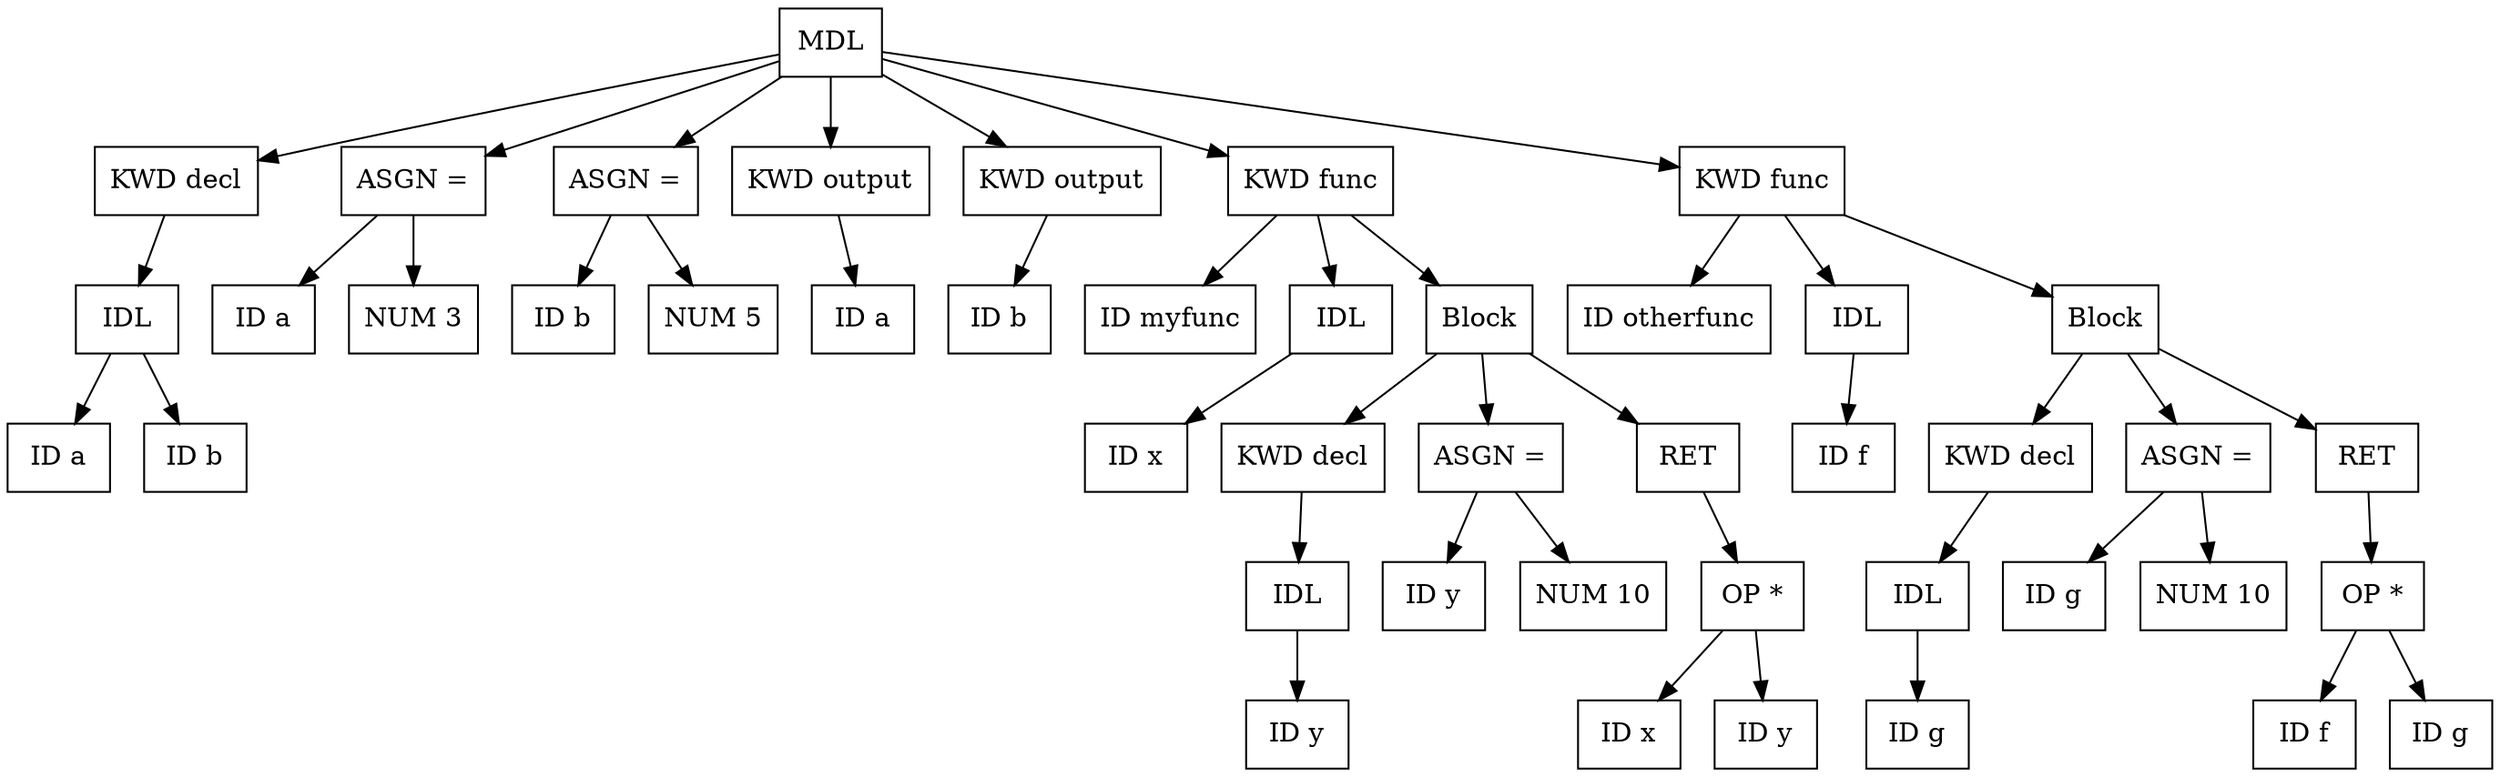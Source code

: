 digraph G {
node [shape = circle];
node0 [ uuid = "51bd5e37-771f-40d2-a582-eb36681c3623" shape = "record" label = "MDL 
" ];
node1 [ uuid = "5c0ceace-461f-40a2-8133-47c58dc97561" shape = "record" label = "KWD decl
" ];
node2 [ uuid = "9f8ced6a-e710-4fb1-873a-57f6a4e926ec" shape = "record" label = "IDL 
" ];
node3 [ uuid = "f4cf9c64-db81-4b80-966c-2492ae1839df" shape = "record" label = "ID a
" ];
node2 -> node3;
node4 [ uuid = "0fe5018c-4bdf-4a6e-b550-d7986b2063c8" shape = "record" label = "ID b
" ];
node2 -> node4;
node1 -> node2;
node0 -> node1;
node6 [ uuid = "689c0ce1-4a12-47ae-8f59-300783e0f7bc" shape = "record" label = "ASGN =
" ];
node5 [ uuid = "8a3de04d-bd73-44ab-9d8c-b74c6d6b2fd4" shape = "record" label = "ID a
" ];
node6 -> node5;
node7 [ uuid = "d73a4c05-2b4a-4710-a839-efa2577848d8" shape = "record" label = "NUM 3
" ];
node6 -> node7;
node0 -> node6;
node9 [ uuid = "022fd1f1-d39f-450a-8a43-485fce797a4f" shape = "record" label = "ASGN =
" ];
node8 [ uuid = "df4cdbed-8bf9-4a75-9f86-ba1afb0cd636" shape = "record" label = "ID b
" ];
node9 -> node8;
node10 [ uuid = "abce4b5f-97eb-4913-9a00-54fe8c7a42a1" shape = "record" label = "NUM 5
" ];
node9 -> node10;
node0 -> node9;
node11 [ uuid = "edbbb9d4-648f-4b76-b4ff-b7c48ea86900" shape = "record" label = "KWD output
" ];
node12 [ uuid = "b05f1a3d-59eb-445c-97ed-ac52ff9b1127" shape = "record" label = "ID a
" ];
node11 -> node12;
node0 -> node11;
node13 [ uuid = "9d6fff62-3d86-4402-a96f-0fe31dc13691" shape = "record" label = "KWD output
" ];
node14 [ uuid = "fbe72a19-0f0c-4a39-a789-4a293e0d0172" shape = "record" label = "ID b
" ];
node13 -> node14;
node0 -> node13;
node15 [ uuid = "8c977461-f5d0-4e3c-9319-a73216874918" shape = "record" label = "KWD func
" ];
node16 [ uuid = "8c54e4ec-078f-4d99-9caf-09978d014b70" shape = "record" label = "ID myfunc
" ];
node15 -> node16;
node17 [ uuid = "e152523e-0ab5-4e36-b569-5e0106c58ab9" shape = "record" label = "IDL 
" ];
node18 [ uuid = "a7624ffc-e935-4f5a-9966-9dc3382b5297" shape = "record" label = "ID x
" ];
node17 -> node18;
node15 -> node17;
node19 [ uuid = "86ee91ff-d568-48a5-9d5c-a95a029db52e" shape = "record" label = "Block 
" ];
node20 [ uuid = "617e2979-70e3-456b-b2be-e9bc36d14e40" shape = "record" label = "KWD decl
" ];
node21 [ uuid = "abd772fa-7bf2-4274-985f-e56e7c58f2fd" shape = "record" label = "IDL 
" ];
node22 [ uuid = "d61bb9ac-6d7d-4757-a15f-ea879f2b69f2" shape = "record" label = "ID y
" ];
node21 -> node22;
node20 -> node21;
node19 -> node20;
node24 [ uuid = "c3916db4-434b-4c74-9ae9-62b6ed349d51" shape = "record" label = "ASGN =
" ];
node23 [ uuid = "db73b6c8-d7c2-4608-93a7-9731c39e187e" shape = "record" label = "ID y
" ];
node24 -> node23;
node25 [ uuid = "abb10d32-72e8-4840-8ed5-46a163c34701" shape = "record" label = "NUM 10
" ];
node24 -> node25;
node19 -> node24;
node26 [ uuid = "fb6c79cb-a468-4d9d-9595-e335293446ae" shape = "record" label = "RET 
" ];
node28 [ uuid = "0d7f44a3-0a5c-4c81-8fee-3d2fb4e5552b" shape = "record" label = "OP *
" ];
node27 [ uuid = "831b7ecd-9a6e-40b9-8cf9-b5c54940205c" shape = "record" label = "ID x
" ];
node28 -> node27;
node29 [ uuid = "20d41f83-ccb1-4c48-bcc8-8274f2631bd0" shape = "record" label = "ID y
" ];
node28 -> node29;
node26 -> node28;
node19 -> node26;
node15 -> node19;
node0 -> node15;
node30 [ uuid = "3960fc4b-84d6-4c63-9e14-dec7371735c4" shape = "record" label = "KWD func
" ];
node31 [ uuid = "aa01227e-a159-47da-90de-d35b62cfe7e4" shape = "record" label = "ID otherfunc
" ];
node30 -> node31;
node32 [ uuid = "7ec37877-2724-4938-aeb5-ad6a69986844" shape = "record" label = "IDL 
" ];
node33 [ uuid = "fb92b687-13bc-4c2d-a754-3f0bdf52c308" shape = "record" label = "ID f
" ];
node32 -> node33;
node30 -> node32;
node34 [ uuid = "47dab44b-1280-4124-b1c4-09d4044c0659" shape = "record" label = "Block 
" ];
node35 [ uuid = "1a490534-7bf5-4c48-9af0-78ff5e54a9ea" shape = "record" label = "KWD decl
" ];
node36 [ uuid = "2cf0029f-7113-4748-96d9-c1cb4e8080db" shape = "record" label = "IDL 
" ];
node37 [ uuid = "dbc1325e-84ad-40d8-80fd-e650ad0e8b37" shape = "record" label = "ID g
" ];
node36 -> node37;
node35 -> node36;
node34 -> node35;
node39 [ uuid = "a1da4af1-40c5-4ed4-a734-7ce1274c9111" shape = "record" label = "ASGN =
" ];
node38 [ uuid = "d351030d-e114-4731-8c97-a246efd3b54c" shape = "record" label = "ID g
" ];
node39 -> node38;
node40 [ uuid = "699910c2-0b72-4005-a009-1f8dabaeb384" shape = "record" label = "NUM 10
" ];
node39 -> node40;
node34 -> node39;
node41 [ uuid = "b0961e6e-ae4e-4fd4-bce5-584170d2ea2e" shape = "record" label = "RET 
" ];
node43 [ uuid = "16c673c2-3705-4815-a2bc-ec0913d5196d" shape = "record" label = "OP *
" ];
node42 [ uuid = "5065944c-4fd4-45ff-b39e-b1adc8868003" shape = "record" label = "ID f
" ];
node43 -> node42;
node44 [ uuid = "ea05fa65-6baa-4b17-b7c1-05ce8ffb55bb" shape = "record" label = "ID g
" ];
node43 -> node44;
node41 -> node43;
node34 -> node41;
node30 -> node34;
node0 -> node30;
}
